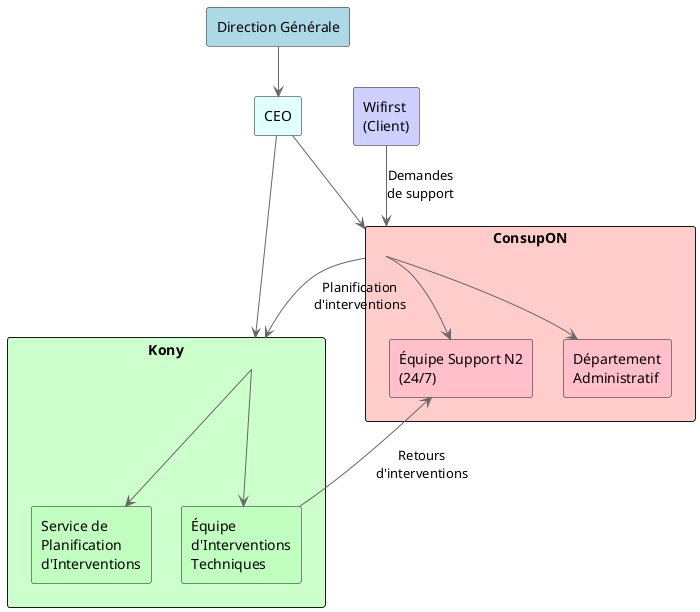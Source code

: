 @startuml
skinparam shadowing false
skinparam DefaultFontName Arial
skinparam ArrowColor #666666
skinparam RankSep 40
skinparam NodeSep 30

rectangle "Direction Générale" as DG #LightBlue
rectangle "CEO" as CEO #LightCyan

rectangle "ConsupON" as CONSUPON #FFCCCC {
  rectangle "Équipe Support N2\n(24/7)" as N2 #FFC0CB
  rectangle "Département\nAdministratif" as DA #FFC0CB
}

rectangle "Kony" as KONY #CCFFCC {
  rectangle "Équipe\nd'Interventions\nTechniques" as EIT #C0FFC0
  rectangle "Service de\nPlanification\nd'Interventions" as SPI #C0FFC0
}

rectangle "Wifirst\n(Client)" as WIFIRST #D0D0FF

DG -down-> CEO
CEO -down-> CONSUPON
CEO -down-> KONY

WIFIRST -down-> CONSUPON : Demandes\nde support
CONSUPON -down-> N2
CONSUPON -down-> DA
CONSUPON -right-> KONY : Planification\nd'interventions
KONY -down-> EIT
KONY -down-> SPI
EIT -up-> N2 : Retours\nd'interventions
@enduml